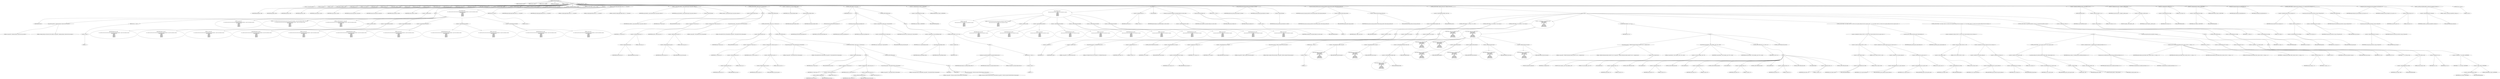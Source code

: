 digraph hostapd_notif_assoc {  
"1000118" [label = "(METHOD,hostapd_notif_assoc)" ]
"1000119" [label = "(PARAM,hostapd_data *hapd)" ]
"1000120" [label = "(PARAM,const u8 *addr)" ]
"1000121" [label = "(PARAM,const u8 *req_ies)" ]
"1000122" [label = "(PARAM,size_t req_ies_len)" ]
"1000123" [label = "(PARAM,int reassoc)" ]
"1000124" [label = "(BLOCK,,)" ]
"1000125" [label = "(LOCAL,v5: wpa_state_machine *)" ]
"1000126" [label = "(LOCAL,v6: sta_info *)" ]
"1000127" [label = "(LOCAL,v7: u32)" ]
"1000128" [label = "(LOCAL,reason: unsigned __int16)" ]
"1000129" [label = "(LOCAL,reason_2: u8 *)" ]
"1000130" [label = "(LOCAL,v11: u8 [ 1064 ])" ]
"1000131" [label = "(LOCAL,ielen: size_t)" ]
"1000132" [label = "(LOCAL,ie: const u8 *)" ]
"1000133" [label = "(LOCAL,elems: ieee802_11_elems)" ]
"1000134" [label = "(LOCAL,res: int)" ]
"1000135" [label = "(LOCAL,new_assoc: int)" ]
"1000136" [label = "(LOCAL,sta: sta_info *)" ]
"1000137" [label = "(LOCAL,reassoca: int)" ]
"1000138" [label = "(LOCAL,req_ies_lena: size_t)" ]
"1000139" [label = "(LOCAL,req_iesa: const u8 *)" ]
"1000140" [label = "(LOCAL,addra: const u8 *)" ]
"1000141" [label = "(LOCAL,hapda: hostapd_data *)" ]
"1000142" [label = "(<operator>.assignment,hapda = hapd)" ]
"1000143" [label = "(IDENTIFIER,hapda,hapda = hapd)" ]
"1000144" [label = "(IDENTIFIER,hapd,hapda = hapd)" ]
"1000145" [label = "(<operator>.assignment,addra = addr)" ]
"1000146" [label = "(IDENTIFIER,addra,addra = addr)" ]
"1000147" [label = "(IDENTIFIER,addr,addra = addr)" ]
"1000148" [label = "(<operator>.assignment,req_iesa = req_ies)" ]
"1000149" [label = "(IDENTIFIER,req_iesa,req_iesa = req_ies)" ]
"1000150" [label = "(IDENTIFIER,req_ies,req_iesa = req_ies)" ]
"1000151" [label = "(<operator>.assignment,req_ies_lena = req_ies_len)" ]
"1000152" [label = "(IDENTIFIER,req_ies_lena,req_ies_lena = req_ies_len)" ]
"1000153" [label = "(IDENTIFIER,req_ies_len,req_ies_lena = req_ies_len)" ]
"1000154" [label = "(<operator>.assignment,reassoca = reassoc)" ]
"1000155" [label = "(IDENTIFIER,reassoca,reassoca = reassoc)" ]
"1000156" [label = "(IDENTIFIER,reassoc,reassoca = reassoc)" ]
"1000157" [label = "(CONTROL_STRUCTURE,if ( !addr ),if ( !addr ))" ]
"1000158" [label = "(<operator>.logicalNot,!addr)" ]
"1000159" [label = "(IDENTIFIER,addr,!addr)" ]
"1000160" [label = "(BLOCK,,)" ]
"1000161" [label = "(wpa_printf,wpa_printf(2, \"hostapd_notif_assoc: Skip event with no address\"))" ]
"1000162" [label = "(LITERAL,2,wpa_printf(2, \"hostapd_notif_assoc: Skip event with no address\"))" ]
"1000163" [label = "(LITERAL,\"hostapd_notif_assoc: Skip event with no address\",wpa_printf(2, \"hostapd_notif_assoc: Skip event with no address\"))" ]
"1000164" [label = "(RETURN,return -1;,return -1;)" ]
"1000165" [label = "(<operator>.minus,-1)" ]
"1000166" [label = "(LITERAL,1,-1)" ]
"1000167" [label = "(BLOCK,,)" ]
"1000168" [label = "(wpa_printf,wpa_printf(\n      2,\n      \"%s: Invalid SA=%02x:%02x:%02x:%02x:%02x:%02x in received indication - ignore this indication silently\",\n      \"hostapd_notif_assoc\",\n      *addra,\n      addra[1],\n      addra[2],\n      addra[3],\n      addra[4],\n      addra[5]))" ]
"1000169" [label = "(LITERAL,2,wpa_printf(\n      2,\n      \"%s: Invalid SA=%02x:%02x:%02x:%02x:%02x:%02x in received indication - ignore this indication silently\",\n      \"hostapd_notif_assoc\",\n      *addra,\n      addra[1],\n      addra[2],\n      addra[3],\n      addra[4],\n      addra[5]))" ]
"1000170" [label = "(LITERAL,\"%s: Invalid SA=%02x:%02x:%02x:%02x:%02x:%02x in received indication - ignore this indication silently\",wpa_printf(\n      2,\n      \"%s: Invalid SA=%02x:%02x:%02x:%02x:%02x:%02x in received indication - ignore this indication silently\",\n      \"hostapd_notif_assoc\",\n      *addra,\n      addra[1],\n      addra[2],\n      addra[3],\n      addra[4],\n      addra[5]))" ]
"1000171" [label = "(LITERAL,\"hostapd_notif_assoc\",wpa_printf(\n      2,\n      \"%s: Invalid SA=%02x:%02x:%02x:%02x:%02x:%02x in received indication - ignore this indication silently\",\n      \"hostapd_notif_assoc\",\n      *addra,\n      addra[1],\n      addra[2],\n      addra[3],\n      addra[4],\n      addra[5]))" ]
"1000172" [label = "(<operator>.indirection,*addra)" ]
"1000173" [label = "(IDENTIFIER,addra,wpa_printf(\n      2,\n      \"%s: Invalid SA=%02x:%02x:%02x:%02x:%02x:%02x in received indication - ignore this indication silently\",\n      \"hostapd_notif_assoc\",\n      *addra,\n      addra[1],\n      addra[2],\n      addra[3],\n      addra[4],\n      addra[5]))" ]
"1000174" [label = "(<operator>.indirectIndexAccess,addra[1])" ]
"1000175" [label = "(IDENTIFIER,addra,wpa_printf(\n      2,\n      \"%s: Invalid SA=%02x:%02x:%02x:%02x:%02x:%02x in received indication - ignore this indication silently\",\n      \"hostapd_notif_assoc\",\n      *addra,\n      addra[1],\n      addra[2],\n      addra[3],\n      addra[4],\n      addra[5]))" ]
"1000176" [label = "(LITERAL,1,wpa_printf(\n      2,\n      \"%s: Invalid SA=%02x:%02x:%02x:%02x:%02x:%02x in received indication - ignore this indication silently\",\n      \"hostapd_notif_assoc\",\n      *addra,\n      addra[1],\n      addra[2],\n      addra[3],\n      addra[4],\n      addra[5]))" ]
"1000177" [label = "(<operator>.indirectIndexAccess,addra[2])" ]
"1000178" [label = "(IDENTIFIER,addra,wpa_printf(\n      2,\n      \"%s: Invalid SA=%02x:%02x:%02x:%02x:%02x:%02x in received indication - ignore this indication silently\",\n      \"hostapd_notif_assoc\",\n      *addra,\n      addra[1],\n      addra[2],\n      addra[3],\n      addra[4],\n      addra[5]))" ]
"1000179" [label = "(LITERAL,2,wpa_printf(\n      2,\n      \"%s: Invalid SA=%02x:%02x:%02x:%02x:%02x:%02x in received indication - ignore this indication silently\",\n      \"hostapd_notif_assoc\",\n      *addra,\n      addra[1],\n      addra[2],\n      addra[3],\n      addra[4],\n      addra[5]))" ]
"1000180" [label = "(<operator>.indirectIndexAccess,addra[3])" ]
"1000181" [label = "(IDENTIFIER,addra,wpa_printf(\n      2,\n      \"%s: Invalid SA=%02x:%02x:%02x:%02x:%02x:%02x in received indication - ignore this indication silently\",\n      \"hostapd_notif_assoc\",\n      *addra,\n      addra[1],\n      addra[2],\n      addra[3],\n      addra[4],\n      addra[5]))" ]
"1000182" [label = "(LITERAL,3,wpa_printf(\n      2,\n      \"%s: Invalid SA=%02x:%02x:%02x:%02x:%02x:%02x in received indication - ignore this indication silently\",\n      \"hostapd_notif_assoc\",\n      *addra,\n      addra[1],\n      addra[2],\n      addra[3],\n      addra[4],\n      addra[5]))" ]
"1000183" [label = "(<operator>.indirectIndexAccess,addra[4])" ]
"1000184" [label = "(IDENTIFIER,addra,wpa_printf(\n      2,\n      \"%s: Invalid SA=%02x:%02x:%02x:%02x:%02x:%02x in received indication - ignore this indication silently\",\n      \"hostapd_notif_assoc\",\n      *addra,\n      addra[1],\n      addra[2],\n      addra[3],\n      addra[4],\n      addra[5]))" ]
"1000185" [label = "(LITERAL,4,wpa_printf(\n      2,\n      \"%s: Invalid SA=%02x:%02x:%02x:%02x:%02x:%02x in received indication - ignore this indication silently\",\n      \"hostapd_notif_assoc\",\n      *addra,\n      addra[1],\n      addra[2],\n      addra[3],\n      addra[4],\n      addra[5]))" ]
"1000186" [label = "(<operator>.indirectIndexAccess,addra[5])" ]
"1000187" [label = "(IDENTIFIER,addra,wpa_printf(\n      2,\n      \"%s: Invalid SA=%02x:%02x:%02x:%02x:%02x:%02x in received indication - ignore this indication silently\",\n      \"hostapd_notif_assoc\",\n      *addra,\n      addra[1],\n      addra[2],\n      addra[3],\n      addra[4],\n      addra[5]))" ]
"1000188" [label = "(LITERAL,5,wpa_printf(\n      2,\n      \"%s: Invalid SA=%02x:%02x:%02x:%02x:%02x:%02x in received indication - ignore this indication silently\",\n      \"hostapd_notif_assoc\",\n      *addra,\n      addra[1],\n      addra[2],\n      addra[3],\n      addra[4],\n      addra[5]))" ]
"1000189" [label = "(RETURN,return 0;,return 0;)" ]
"1000190" [label = "(LITERAL,0,return 0;)" ]
"1000191" [label = "(hostapd_logger,hostapd_logger(hapda, addra, 1u, 2, \"associated\"))" ]
"1000192" [label = "(IDENTIFIER,hapda,hostapd_logger(hapda, addra, 1u, 2, \"associated\"))" ]
"1000193" [label = "(IDENTIFIER,addra,hostapd_logger(hapda, addra, 1u, 2, \"associated\"))" ]
"1000194" [label = "(LITERAL,1u,hostapd_logger(hapda, addra, 1u, 2, \"associated\"))" ]
"1000195" [label = "(LITERAL,2,hostapd_logger(hapda, addra, 1u, 2, \"associated\"))" ]
"1000196" [label = "(LITERAL,\"associated\",hostapd_logger(hapda, addra, 1u, 2, \"associated\"))" ]
"1000197" [label = "(ieee802_11_parse_elems,ieee802_11_parse_elems(req_iesa, req_ies_lena, &elems, 0))" ]
"1000198" [label = "(IDENTIFIER,req_iesa,ieee802_11_parse_elems(req_iesa, req_ies_lena, &elems, 0))" ]
"1000199" [label = "(IDENTIFIER,req_ies_lena,ieee802_11_parse_elems(req_iesa, req_ies_lena, &elems, 0))" ]
"1000200" [label = "(<operator>.addressOf,&elems)" ]
"1000201" [label = "(IDENTIFIER,elems,ieee802_11_parse_elems(req_iesa, req_ies_lena, &elems, 0))" ]
"1000202" [label = "(LITERAL,0,ieee802_11_parse_elems(req_iesa, req_ies_lena, &elems, 0))" ]
"1000203" [label = "(CONTROL_STRUCTURE,if ( elems.wps_ie ),if ( elems.wps_ie ))" ]
"1000204" [label = "(<operator>.fieldAccess,elems.wps_ie)" ]
"1000205" [label = "(IDENTIFIER,elems,if ( elems.wps_ie ))" ]
"1000206" [label = "(FIELD_IDENTIFIER,wps_ie,wps_ie)" ]
"1000207" [label = "(BLOCK,,)" ]
"1000208" [label = "(<operator>.assignment,ie = elems.wps_ie - 2)" ]
"1000209" [label = "(IDENTIFIER,ie,ie = elems.wps_ie - 2)" ]
"1000210" [label = "(<operator>.subtraction,elems.wps_ie - 2)" ]
"1000211" [label = "(<operator>.fieldAccess,elems.wps_ie)" ]
"1000212" [label = "(IDENTIFIER,elems,elems.wps_ie - 2)" ]
"1000213" [label = "(FIELD_IDENTIFIER,wps_ie,wps_ie)" ]
"1000214" [label = "(LITERAL,2,elems.wps_ie - 2)" ]
"1000215" [label = "(<operator>.assignment,ielen = elems.wps_ie_len + 2)" ]
"1000216" [label = "(IDENTIFIER,ielen,ielen = elems.wps_ie_len + 2)" ]
"1000217" [label = "(<operator>.addition,elems.wps_ie_len + 2)" ]
"1000218" [label = "(<operator>.fieldAccess,elems.wps_ie_len)" ]
"1000219" [label = "(IDENTIFIER,elems,elems.wps_ie_len + 2)" ]
"1000220" [label = "(FIELD_IDENTIFIER,wps_ie_len,wps_ie_len)" ]
"1000221" [label = "(LITERAL,2,elems.wps_ie_len + 2)" ]
"1000222" [label = "(wpa_printf,wpa_printf(2, \"STA included WPS IE in (Re)AssocReq\"))" ]
"1000223" [label = "(LITERAL,2,wpa_printf(2, \"STA included WPS IE in (Re)AssocReq\"))" ]
"1000224" [label = "(LITERAL,\"STA included WPS IE in (Re)AssocReq\",wpa_printf(2, \"STA included WPS IE in (Re)AssocReq\"))" ]
"1000225" [label = "(CONTROL_STRUCTURE,else,else)" ]
"1000226" [label = "(CONTROL_STRUCTURE,if ( elems.rsn_ie ),if ( elems.rsn_ie ))" ]
"1000227" [label = "(<operator>.fieldAccess,elems.rsn_ie)" ]
"1000228" [label = "(IDENTIFIER,elems,if ( elems.rsn_ie ))" ]
"1000229" [label = "(FIELD_IDENTIFIER,rsn_ie,rsn_ie)" ]
"1000230" [label = "(BLOCK,,)" ]
"1000231" [label = "(<operator>.assignment,ie = elems.rsn_ie - 2)" ]
"1000232" [label = "(IDENTIFIER,ie,ie = elems.rsn_ie - 2)" ]
"1000233" [label = "(<operator>.subtraction,elems.rsn_ie - 2)" ]
"1000234" [label = "(<operator>.fieldAccess,elems.rsn_ie)" ]
"1000235" [label = "(IDENTIFIER,elems,elems.rsn_ie - 2)" ]
"1000236" [label = "(FIELD_IDENTIFIER,rsn_ie,rsn_ie)" ]
"1000237" [label = "(LITERAL,2,elems.rsn_ie - 2)" ]
"1000238" [label = "(<operator>.assignment,ielen = elems.rsn_ie_len + 2)" ]
"1000239" [label = "(IDENTIFIER,ielen,ielen = elems.rsn_ie_len + 2)" ]
"1000240" [label = "(<operator>.addition,elems.rsn_ie_len + 2)" ]
"1000241" [label = "(<operator>.fieldAccess,elems.rsn_ie_len)" ]
"1000242" [label = "(IDENTIFIER,elems,elems.rsn_ie_len + 2)" ]
"1000243" [label = "(FIELD_IDENTIFIER,rsn_ie_len,rsn_ie_len)" ]
"1000244" [label = "(LITERAL,2,elems.rsn_ie_len + 2)" ]
"1000245" [label = "(wpa_printf,wpa_printf(2, \"STA included RSN IE in (Re)AssocReq\"))" ]
"1000246" [label = "(LITERAL,2,wpa_printf(2, \"STA included RSN IE in (Re)AssocReq\"))" ]
"1000247" [label = "(LITERAL,\"STA included RSN IE in (Re)AssocReq\",wpa_printf(2, \"STA included RSN IE in (Re)AssocReq\"))" ]
"1000248" [label = "(CONTROL_STRUCTURE,else,else)" ]
"1000249" [label = "(CONTROL_STRUCTURE,if ( elems.wpa_ie ),if ( elems.wpa_ie ))" ]
"1000250" [label = "(<operator>.fieldAccess,elems.wpa_ie)" ]
"1000251" [label = "(IDENTIFIER,elems,if ( elems.wpa_ie ))" ]
"1000252" [label = "(FIELD_IDENTIFIER,wpa_ie,wpa_ie)" ]
"1000253" [label = "(BLOCK,,)" ]
"1000254" [label = "(<operator>.assignment,ie = elems.wpa_ie - 2)" ]
"1000255" [label = "(IDENTIFIER,ie,ie = elems.wpa_ie - 2)" ]
"1000256" [label = "(<operator>.subtraction,elems.wpa_ie - 2)" ]
"1000257" [label = "(<operator>.fieldAccess,elems.wpa_ie)" ]
"1000258" [label = "(IDENTIFIER,elems,elems.wpa_ie - 2)" ]
"1000259" [label = "(FIELD_IDENTIFIER,wpa_ie,wpa_ie)" ]
"1000260" [label = "(LITERAL,2,elems.wpa_ie - 2)" ]
"1000261" [label = "(<operator>.assignment,ielen = elems.wpa_ie_len + 2)" ]
"1000262" [label = "(IDENTIFIER,ielen,ielen = elems.wpa_ie_len + 2)" ]
"1000263" [label = "(<operator>.addition,elems.wpa_ie_len + 2)" ]
"1000264" [label = "(<operator>.fieldAccess,elems.wpa_ie_len)" ]
"1000265" [label = "(IDENTIFIER,elems,elems.wpa_ie_len + 2)" ]
"1000266" [label = "(FIELD_IDENTIFIER,wpa_ie_len,wpa_ie_len)" ]
"1000267" [label = "(LITERAL,2,elems.wpa_ie_len + 2)" ]
"1000268" [label = "(wpa_printf,wpa_printf(2, \"STA included WPA IE in (Re)AssocReq\"))" ]
"1000269" [label = "(LITERAL,2,wpa_printf(2, \"STA included WPA IE in (Re)AssocReq\"))" ]
"1000270" [label = "(LITERAL,\"STA included WPA IE in (Re)AssocReq\",wpa_printf(2, \"STA included WPA IE in (Re)AssocReq\"))" ]
"1000271" [label = "(CONTROL_STRUCTURE,else,else)" ]
"1000272" [label = "(BLOCK,,)" ]
"1000273" [label = "(IDENTIFIER,L,)" ]
"1000274" [label = "(IDENTIFIER,L,)" ]
"1000275" [label = "(wpa_printf,wpa_printf(2, \"STA did not include WPS/RSN/WPA IE in (Re)AssocReq\"))" ]
"1000276" [label = "(LITERAL,2,wpa_printf(2, \"STA did not include WPS/RSN/WPA IE in (Re)AssocReq\"))" ]
"1000277" [label = "(LITERAL,\"STA did not include WPS/RSN/WPA IE in (Re)AssocReq\",wpa_printf(2, \"STA did not include WPS/RSN/WPA IE in (Re)AssocReq\"))" ]
"1000278" [label = "(<operator>.assignment,sta = ap_get_sta(hapda, addra))" ]
"1000279" [label = "(IDENTIFIER,sta,sta = ap_get_sta(hapda, addra))" ]
"1000280" [label = "(ap_get_sta,ap_get_sta(hapda, addra))" ]
"1000281" [label = "(IDENTIFIER,hapda,ap_get_sta(hapda, addra))" ]
"1000282" [label = "(IDENTIFIER,addra,ap_get_sta(hapda, addra))" ]
"1000283" [label = "(CONTROL_STRUCTURE,if ( sta ),if ( sta ))" ]
"1000284" [label = "(IDENTIFIER,sta,if ( sta ))" ]
"1000285" [label = "(BLOCK,,)" ]
"1000286" [label = "(CFXTristimulus2lms,CFXTristimulus2lms(hapda, sta))" ]
"1000287" [label = "(IDENTIFIER,hapda,CFXTristimulus2lms(hapda, sta))" ]
"1000288" [label = "(IDENTIFIER,sta,CFXTristimulus2lms(hapda, sta))" ]
"1000289" [label = "(accounting_sta_stop,accounting_sta_stop(hapda, sta))" ]
"1000290" [label = "(IDENTIFIER,hapda,accounting_sta_stop(hapda, sta))" ]
"1000291" [label = "(IDENTIFIER,sta,accounting_sta_stop(hapda, sta))" ]
"1000292" [label = "(<operator>.assignment,sta->timeout_next = STA_NULLFUNC)" ]
"1000293" [label = "(<operator>.indirectFieldAccess,sta->timeout_next)" ]
"1000294" [label = "(IDENTIFIER,sta,sta->timeout_next = STA_NULLFUNC)" ]
"1000295" [label = "(FIELD_IDENTIFIER,timeout_next,timeout_next)" ]
"1000296" [label = "(IDENTIFIER,STA_NULLFUNC,sta->timeout_next = STA_NULLFUNC)" ]
"1000297" [label = "(CONTROL_STRUCTURE,else,else)" ]
"1000298" [label = "(BLOCK,,)" ]
"1000299" [label = "(<operator>.assignment,sta = ap_sta_add(hapda, addra))" ]
"1000300" [label = "(IDENTIFIER,sta,sta = ap_sta_add(hapda, addra))" ]
"1000301" [label = "(ap_sta_add,ap_sta_add(hapda, addra))" ]
"1000302" [label = "(IDENTIFIER,hapda,ap_sta_add(hapda, addra))" ]
"1000303" [label = "(IDENTIFIER,addra,ap_sta_add(hapda, addra))" ]
"1000304" [label = "(CONTROL_STRUCTURE,if ( !sta ),if ( !sta ))" ]
"1000305" [label = "(<operator>.logicalNot,!sta)" ]
"1000306" [label = "(IDENTIFIER,sta,!sta)" ]
"1000307" [label = "(BLOCK,,)" ]
"1000308" [label = "(hostapd_drv_sta_disassoc,hostapd_drv_sta_disassoc(hapda, addra, 5))" ]
"1000309" [label = "(IDENTIFIER,hapda,hostapd_drv_sta_disassoc(hapda, addra, 5))" ]
"1000310" [label = "(IDENTIFIER,addra,hostapd_drv_sta_disassoc(hapda, addra, 5))" ]
"1000311" [label = "(LITERAL,5,hostapd_drv_sta_disassoc(hapda, addra, 5))" ]
"1000312" [label = "(RETURN,return -1;,return -1;)" ]
"1000313" [label = "(<operator>.minus,-1)" ]
"1000314" [label = "(LITERAL,1,-1)" ]
"1000315" [label = "(<operators>.assignmentAnd,sta->flags &= 0xFFFECFFF)" ]
"1000316" [label = "(<operator>.indirectFieldAccess,sta->flags)" ]
"1000317" [label = "(IDENTIFIER,sta,sta->flags &= 0xFFFECFFF)" ]
"1000318" [label = "(FIELD_IDENTIFIER,flags,flags)" ]
"1000319" [label = "(LITERAL,0xFFFECFFF,sta->flags &= 0xFFFECFFF)" ]
"1000320" [label = "(BLOCK,,)" ]
"1000321" [label = "(wpa_printf,wpa_printf(\n      3,\n      \"STA %02x:%02x:%02x:%02x:%02x:%02x not allowed to connect\",\n      *addra,\n      addra[1],\n      addra[2],\n      addra[3],\n      addra[4],\n      addra[5]))" ]
"1000322" [label = "(LITERAL,3,wpa_printf(\n      3,\n      \"STA %02x:%02x:%02x:%02x:%02x:%02x not allowed to connect\",\n      *addra,\n      addra[1],\n      addra[2],\n      addra[3],\n      addra[4],\n      addra[5]))" ]
"1000323" [label = "(LITERAL,\"STA %02x:%02x:%02x:%02x:%02x:%02x not allowed to connect\",wpa_printf(\n      3,\n      \"STA %02x:%02x:%02x:%02x:%02x:%02x not allowed to connect\",\n      *addra,\n      addra[1],\n      addra[2],\n      addra[3],\n      addra[4],\n      addra[5]))" ]
"1000324" [label = "(<operator>.indirection,*addra)" ]
"1000325" [label = "(IDENTIFIER,addra,wpa_printf(\n      3,\n      \"STA %02x:%02x:%02x:%02x:%02x:%02x not allowed to connect\",\n      *addra,\n      addra[1],\n      addra[2],\n      addra[3],\n      addra[4],\n      addra[5]))" ]
"1000326" [label = "(<operator>.indirectIndexAccess,addra[1])" ]
"1000327" [label = "(IDENTIFIER,addra,wpa_printf(\n      3,\n      \"STA %02x:%02x:%02x:%02x:%02x:%02x not allowed to connect\",\n      *addra,\n      addra[1],\n      addra[2],\n      addra[3],\n      addra[4],\n      addra[5]))" ]
"1000328" [label = "(LITERAL,1,wpa_printf(\n      3,\n      \"STA %02x:%02x:%02x:%02x:%02x:%02x not allowed to connect\",\n      *addra,\n      addra[1],\n      addra[2],\n      addra[3],\n      addra[4],\n      addra[5]))" ]
"1000329" [label = "(<operator>.indirectIndexAccess,addra[2])" ]
"1000330" [label = "(IDENTIFIER,addra,wpa_printf(\n      3,\n      \"STA %02x:%02x:%02x:%02x:%02x:%02x not allowed to connect\",\n      *addra,\n      addra[1],\n      addra[2],\n      addra[3],\n      addra[4],\n      addra[5]))" ]
"1000331" [label = "(LITERAL,2,wpa_printf(\n      3,\n      \"STA %02x:%02x:%02x:%02x:%02x:%02x not allowed to connect\",\n      *addra,\n      addra[1],\n      addra[2],\n      addra[3],\n      addra[4],\n      addra[5]))" ]
"1000332" [label = "(<operator>.indirectIndexAccess,addra[3])" ]
"1000333" [label = "(IDENTIFIER,addra,wpa_printf(\n      3,\n      \"STA %02x:%02x:%02x:%02x:%02x:%02x not allowed to connect\",\n      *addra,\n      addra[1],\n      addra[2],\n      addra[3],\n      addra[4],\n      addra[5]))" ]
"1000334" [label = "(LITERAL,3,wpa_printf(\n      3,\n      \"STA %02x:%02x:%02x:%02x:%02x:%02x not allowed to connect\",\n      *addra,\n      addra[1],\n      addra[2],\n      addra[3],\n      addra[4],\n      addra[5]))" ]
"1000335" [label = "(<operator>.indirectIndexAccess,addra[4])" ]
"1000336" [label = "(IDENTIFIER,addra,wpa_printf(\n      3,\n      \"STA %02x:%02x:%02x:%02x:%02x:%02x not allowed to connect\",\n      *addra,\n      addra[1],\n      addra[2],\n      addra[3],\n      addra[4],\n      addra[5]))" ]
"1000337" [label = "(LITERAL,4,wpa_printf(\n      3,\n      \"STA %02x:%02x:%02x:%02x:%02x:%02x not allowed to connect\",\n      *addra,\n      addra[1],\n      addra[2],\n      addra[3],\n      addra[4],\n      addra[5]))" ]
"1000338" [label = "(<operator>.indirectIndexAccess,addra[5])" ]
"1000339" [label = "(IDENTIFIER,addra,wpa_printf(\n      3,\n      \"STA %02x:%02x:%02x:%02x:%02x:%02x not allowed to connect\",\n      *addra,\n      addra[1],\n      addra[2],\n      addra[3],\n      addra[4],\n      addra[5]))" ]
"1000340" [label = "(LITERAL,5,wpa_printf(\n      3,\n      \"STA %02x:%02x:%02x:%02x:%02x:%02x not allowed to connect\",\n      *addra,\n      addra[1],\n      addra[2],\n      addra[3],\n      addra[4],\n      addra[5]))" ]
"1000341" [label = "(<operator>.assignment,reason = 1)" ]
"1000342" [label = "(IDENTIFIER,reason,reason = 1)" ]
"1000343" [label = "(LITERAL,1,reason = 1)" ]
"1000344" [label = "(JUMP_TARGET,fail)" ]
"1000345" [label = "(hostapd_drv_sta_disassoc,hostapd_drv_sta_disassoc(hapda, sta->addr, reason))" ]
"1000346" [label = "(IDENTIFIER,hapda,hostapd_drv_sta_disassoc(hapda, sta->addr, reason))" ]
"1000347" [label = "(<operator>.indirectFieldAccess,sta->addr)" ]
"1000348" [label = "(IDENTIFIER,sta,hostapd_drv_sta_disassoc(hapda, sta->addr, reason))" ]
"1000349" [label = "(FIELD_IDENTIFIER,addr,addr)" ]
"1000350" [label = "(IDENTIFIER,reason,hostapd_drv_sta_disassoc(hapda, sta->addr, reason))" ]
"1000351" [label = "(ap_free_sta,ap_free_sta(hapda, sta))" ]
"1000352" [label = "(IDENTIFIER,hapda,ap_free_sta(hapda, sta))" ]
"1000353" [label = "(IDENTIFIER,sta,ap_free_sta(hapda, sta))" ]
"1000354" [label = "(RETURN,return -1;,return -1;)" ]
"1000355" [label = "(<operator>.minus,-1)" ]
"1000356" [label = "(LITERAL,1,-1)" ]
"1000357" [label = "(mbo_ap_check_sta_assoc,mbo_ap_check_sta_assoc(hapda, sta, &elems))" ]
"1000358" [label = "(IDENTIFIER,hapda,mbo_ap_check_sta_assoc(hapda, sta, &elems))" ]
"1000359" [label = "(IDENTIFIER,sta,mbo_ap_check_sta_assoc(hapda, sta, &elems))" ]
"1000360" [label = "(<operator>.addressOf,&elems)" ]
"1000361" [label = "(IDENTIFIER,elems,mbo_ap_check_sta_assoc(hapda, sta, &elems))" ]
"1000362" [label = "(ap_copy_sta_supp_op_classes,ap_copy_sta_supp_op_classes(sta, elems.supp_op_classes, elems.supp_op_classes_len))" ]
"1000363" [label = "(IDENTIFIER,sta,ap_copy_sta_supp_op_classes(sta, elems.supp_op_classes, elems.supp_op_classes_len))" ]
"1000364" [label = "(<operator>.fieldAccess,elems.supp_op_classes)" ]
"1000365" [label = "(IDENTIFIER,elems,ap_copy_sta_supp_op_classes(sta, elems.supp_op_classes, elems.supp_op_classes_len))" ]
"1000366" [label = "(FIELD_IDENTIFIER,supp_op_classes,supp_op_classes)" ]
"1000367" [label = "(<operator>.fieldAccess,elems.supp_op_classes_len)" ]
"1000368" [label = "(IDENTIFIER,elems,ap_copy_sta_supp_op_classes(sta, elems.supp_op_classes, elems.supp_op_classes_len))" ]
"1000369" [label = "(FIELD_IDENTIFIER,supp_op_classes_len,supp_op_classes_len)" ]
"1000370" [label = "(CONTROL_STRUCTURE,if ( hapda->conf->wpa ),if ( hapda->conf->wpa ))" ]
"1000371" [label = "(<operator>.indirectFieldAccess,hapda->conf->wpa)" ]
"1000372" [label = "(<operator>.indirectFieldAccess,hapda->conf)" ]
"1000373" [label = "(IDENTIFIER,hapda,if ( hapda->conf->wpa ))" ]
"1000374" [label = "(FIELD_IDENTIFIER,conf,conf)" ]
"1000375" [label = "(FIELD_IDENTIFIER,wpa,wpa)" ]
"1000376" [label = "(BLOCK,,)" ]
"1000377" [label = "(CONTROL_STRUCTURE,if ( !ie || !ielen ),if ( !ie || !ielen ))" ]
"1000378" [label = "(<operator>.logicalOr,!ie || !ielen)" ]
"1000379" [label = "(<operator>.logicalNot,!ie)" ]
"1000380" [label = "(IDENTIFIER,ie,!ie)" ]
"1000381" [label = "(<operator>.logicalNot,!ielen)" ]
"1000382" [label = "(IDENTIFIER,ielen,!ielen)" ]
"1000383" [label = "(BLOCK,,)" ]
"1000384" [label = "(wpa_printf,wpa_printf(2, \"No WPA/RSN IE from STA\"))" ]
"1000385" [label = "(LITERAL,2,wpa_printf(2, \"No WPA/RSN IE from STA\"))" ]
"1000386" [label = "(LITERAL,\"No WPA/RSN IE from STA\",wpa_printf(2, \"No WPA/RSN IE from STA\"))" ]
"1000387" [label = "(<operator>.assignment,reason = 13)" ]
"1000388" [label = "(IDENTIFIER,reason,reason = 13)" ]
"1000389" [label = "(LITERAL,13,reason = 13)" ]
"1000390" [label = "(CONTROL_STRUCTURE,goto fail;,goto fail;)" ]
"1000391" [label = "(CONTROL_STRUCTURE,if ( !sta->wpa_sm ),if ( !sta->wpa_sm ))" ]
"1000392" [label = "(<operator>.logicalNot,!sta->wpa_sm)" ]
"1000393" [label = "(<operator>.indirectFieldAccess,sta->wpa_sm)" ]
"1000394" [label = "(IDENTIFIER,sta,!sta->wpa_sm)" ]
"1000395" [label = "(FIELD_IDENTIFIER,wpa_sm,wpa_sm)" ]
"1000396" [label = "(BLOCK,,)" ]
"1000397" [label = "(<operator>.assignment,sta->wpa_sm = v5)" ]
"1000398" [label = "(<operator>.indirectFieldAccess,sta->wpa_sm)" ]
"1000399" [label = "(IDENTIFIER,sta,sta->wpa_sm = v5)" ]
"1000400" [label = "(FIELD_IDENTIFIER,wpa_sm,wpa_sm)" ]
"1000401" [label = "(IDENTIFIER,v5,sta->wpa_sm = v5)" ]
"1000402" [label = "(CONTROL_STRUCTURE,if ( !sta->wpa_sm ),if ( !sta->wpa_sm ))" ]
"1000403" [label = "(<operator>.logicalNot,!sta->wpa_sm)" ]
"1000404" [label = "(<operator>.indirectFieldAccess,sta->wpa_sm)" ]
"1000405" [label = "(IDENTIFIER,sta,!sta->wpa_sm)" ]
"1000406" [label = "(FIELD_IDENTIFIER,wpa_sm,wpa_sm)" ]
"1000407" [label = "(BLOCK,,)" ]
"1000408" [label = "(wpa_printf,wpa_printf(5, \"Failed to initialize WPA state machine\"))" ]
"1000409" [label = "(LITERAL,5,wpa_printf(5, \"Failed to initialize WPA state machine\"))" ]
"1000410" [label = "(LITERAL,\"Failed to initialize WPA state machine\",wpa_printf(5, \"Failed to initialize WPA state machine\"))" ]
"1000411" [label = "(RETURN,return -1;,return -1;)" ]
"1000412" [label = "(<operator>.minus,-1)" ]
"1000413" [label = "(LITERAL,1,-1)" ]
"1000414" [label = "(<operator>.assignment,res = wpa_validate_wpa_ie(\n            hapda->wpa_auth,\n            sta->wpa_sm,\n            hapda->iface->freq,\n            ie,\n            ielen,\n            elems.mdie,\n            elems.mdie_len,\n            elems.owe_dh,\n            elems.owe_dh_len))" ]
"1000415" [label = "(IDENTIFIER,res,res = wpa_validate_wpa_ie(\n            hapda->wpa_auth,\n            sta->wpa_sm,\n            hapda->iface->freq,\n            ie,\n            ielen,\n            elems.mdie,\n            elems.mdie_len,\n            elems.owe_dh,\n            elems.owe_dh_len))" ]
"1000416" [label = "(wpa_validate_wpa_ie,wpa_validate_wpa_ie(\n            hapda->wpa_auth,\n            sta->wpa_sm,\n            hapda->iface->freq,\n            ie,\n            ielen,\n            elems.mdie,\n            elems.mdie_len,\n            elems.owe_dh,\n            elems.owe_dh_len))" ]
"1000417" [label = "(<operator>.indirectFieldAccess,hapda->wpa_auth)" ]
"1000418" [label = "(IDENTIFIER,hapda,wpa_validate_wpa_ie(\n            hapda->wpa_auth,\n            sta->wpa_sm,\n            hapda->iface->freq,\n            ie,\n            ielen,\n            elems.mdie,\n            elems.mdie_len,\n            elems.owe_dh,\n            elems.owe_dh_len))" ]
"1000419" [label = "(FIELD_IDENTIFIER,wpa_auth,wpa_auth)" ]
"1000420" [label = "(<operator>.indirectFieldAccess,sta->wpa_sm)" ]
"1000421" [label = "(IDENTIFIER,sta,wpa_validate_wpa_ie(\n            hapda->wpa_auth,\n            sta->wpa_sm,\n            hapda->iface->freq,\n            ie,\n            ielen,\n            elems.mdie,\n            elems.mdie_len,\n            elems.owe_dh,\n            elems.owe_dh_len))" ]
"1000422" [label = "(FIELD_IDENTIFIER,wpa_sm,wpa_sm)" ]
"1000423" [label = "(<operator>.indirectFieldAccess,hapda->iface->freq)" ]
"1000424" [label = "(<operator>.indirectFieldAccess,hapda->iface)" ]
"1000425" [label = "(IDENTIFIER,hapda,wpa_validate_wpa_ie(\n            hapda->wpa_auth,\n            sta->wpa_sm,\n            hapda->iface->freq,\n            ie,\n            ielen,\n            elems.mdie,\n            elems.mdie_len,\n            elems.owe_dh,\n            elems.owe_dh_len))" ]
"1000426" [label = "(FIELD_IDENTIFIER,iface,iface)" ]
"1000427" [label = "(FIELD_IDENTIFIER,freq,freq)" ]
"1000428" [label = "(IDENTIFIER,ie,wpa_validate_wpa_ie(\n            hapda->wpa_auth,\n            sta->wpa_sm,\n            hapda->iface->freq,\n            ie,\n            ielen,\n            elems.mdie,\n            elems.mdie_len,\n            elems.owe_dh,\n            elems.owe_dh_len))" ]
"1000429" [label = "(IDENTIFIER,ielen,wpa_validate_wpa_ie(\n            hapda->wpa_auth,\n            sta->wpa_sm,\n            hapda->iface->freq,\n            ie,\n            ielen,\n            elems.mdie,\n            elems.mdie_len,\n            elems.owe_dh,\n            elems.owe_dh_len))" ]
"1000430" [label = "(<operator>.fieldAccess,elems.mdie)" ]
"1000431" [label = "(IDENTIFIER,elems,wpa_validate_wpa_ie(\n            hapda->wpa_auth,\n            sta->wpa_sm,\n            hapda->iface->freq,\n            ie,\n            ielen,\n            elems.mdie,\n            elems.mdie_len,\n            elems.owe_dh,\n            elems.owe_dh_len))" ]
"1000432" [label = "(FIELD_IDENTIFIER,mdie,mdie)" ]
"1000433" [label = "(<operator>.fieldAccess,elems.mdie_len)" ]
"1000434" [label = "(IDENTIFIER,elems,wpa_validate_wpa_ie(\n            hapda->wpa_auth,\n            sta->wpa_sm,\n            hapda->iface->freq,\n            ie,\n            ielen,\n            elems.mdie,\n            elems.mdie_len,\n            elems.owe_dh,\n            elems.owe_dh_len))" ]
"1000435" [label = "(FIELD_IDENTIFIER,mdie_len,mdie_len)" ]
"1000436" [label = "(<operator>.fieldAccess,elems.owe_dh)" ]
"1000437" [label = "(IDENTIFIER,elems,wpa_validate_wpa_ie(\n            hapda->wpa_auth,\n            sta->wpa_sm,\n            hapda->iface->freq,\n            ie,\n            ielen,\n            elems.mdie,\n            elems.mdie_len,\n            elems.owe_dh,\n            elems.owe_dh_len))" ]
"1000438" [label = "(FIELD_IDENTIFIER,owe_dh,owe_dh)" ]
"1000439" [label = "(<operator>.fieldAccess,elems.owe_dh_len)" ]
"1000440" [label = "(IDENTIFIER,elems,wpa_validate_wpa_ie(\n            hapda->wpa_auth,\n            sta->wpa_sm,\n            hapda->iface->freq,\n            ie,\n            ielen,\n            elems.mdie,\n            elems.mdie_len,\n            elems.owe_dh,\n            elems.owe_dh_len))" ]
"1000441" [label = "(FIELD_IDENTIFIER,owe_dh_len,owe_dh_len)" ]
"1000442" [label = "(CONTROL_STRUCTURE,if ( res ),if ( res ))" ]
"1000443" [label = "(IDENTIFIER,res,if ( res ))" ]
"1000444" [label = "(BLOCK,,)" ]
"1000445" [label = "(wpa_printf,wpa_printf(2, \"WPA/RSN information element rejected? (res %u)\", (unsigned int)res))" ]
"1000446" [label = "(LITERAL,2,wpa_printf(2, \"WPA/RSN information element rejected? (res %u)\", (unsigned int)res))" ]
"1000447" [label = "(LITERAL,\"WPA/RSN information element rejected? (res %u)\",wpa_printf(2, \"WPA/RSN information element rejected? (res %u)\", (unsigned int)res))" ]
"1000448" [label = "(<operator>.cast,(unsigned int)res)" ]
"1000449" [label = "(UNKNOWN,unsigned int,unsigned int)" ]
"1000450" [label = "(IDENTIFIER,res,(unsigned int)res)" ]
"1000451" [label = "(wpa_hexdump,wpa_hexdump(2, (const unsigned __int8 *)\"IE\", ie, ielen))" ]
"1000452" [label = "(LITERAL,2,wpa_hexdump(2, (const unsigned __int8 *)\"IE\", ie, ielen))" ]
"1000453" [label = "(<operator>.cast,(const unsigned __int8 *)\"IE\")" ]
"1000454" [label = "(UNKNOWN,const unsigned __int8 *,const unsigned __int8 *)" ]
"1000455" [label = "(LITERAL,\"IE\",(const unsigned __int8 *)\"IE\")" ]
"1000456" [label = "(IDENTIFIER,ie,wpa_hexdump(2, (const unsigned __int8 *)\"IE\", ie, ielen))" ]
"1000457" [label = "(IDENTIFIER,ielen,wpa_hexdump(2, (const unsigned __int8 *)\"IE\", ie, ielen))" ]
"1000458" [label = "(CONTROL_STRUCTURE,switch ( res ),switch ( res ))" ]
"1000459" [label = "(IDENTIFIER,res,switch ( res ))" ]
"1000460" [label = "(BLOCK,,)" ]
"1000461" [label = "(JUMP_TARGET,case 2)" ]
"1000462" [label = "(<operator>.assignment,reason = 18)" ]
"1000463" [label = "(IDENTIFIER,reason,reason = 18)" ]
"1000464" [label = "(LITERAL,18,reason = 18)" ]
"1000465" [label = "(CONTROL_STRUCTURE,break;,break;)" ]
"1000466" [label = "(JUMP_TARGET,case 3)" ]
"1000467" [label = "(<operator>.assignment,reason = 19)" ]
"1000468" [label = "(IDENTIFIER,reason,reason = 19)" ]
"1000469" [label = "(LITERAL,19,reason = 19)" ]
"1000470" [label = "(CONTROL_STRUCTURE,break;,break;)" ]
"1000471" [label = "(JUMP_TARGET,case 4)" ]
"1000472" [label = "(<operator>.assignment,reason = 20)" ]
"1000473" [label = "(IDENTIFIER,reason,reason = 20)" ]
"1000474" [label = "(LITERAL,20,reason = 20)" ]
"1000475" [label = "(CONTROL_STRUCTURE,break;,break;)" ]
"1000476" [label = "(JUMP_TARGET,case 7)" ]
"1000477" [label = "(<operator>.assignment,reason = 13)" ]
"1000478" [label = "(IDENTIFIER,reason,reason = 13)" ]
"1000479" [label = "(LITERAL,13,reason = 13)" ]
"1000480" [label = "(CONTROL_STRUCTURE,break;,break;)" ]
"1000481" [label = "(JUMP_TARGET,case 8)" ]
"1000482" [label = "(<operator>.assignment,reason = 24)" ]
"1000483" [label = "(IDENTIFIER,reason,reason = 24)" ]
"1000484" [label = "(LITERAL,24,reason = 24)" ]
"1000485" [label = "(CONTROL_STRUCTURE,break;,break;)" ]
"1000486" [label = "(JUMP_TARGET,default)" ]
"1000487" [label = "(<operator>.assignment,reason = 13)" ]
"1000488" [label = "(IDENTIFIER,reason,reason = 13)" ]
"1000489" [label = "(LITERAL,13,reason = 13)" ]
"1000490" [label = "(CONTROL_STRUCTURE,break;,break;)" ]
"1000491" [label = "(CONTROL_STRUCTURE,goto fail;,goto fail;)" ]
"1000492" [label = "(CONTROL_STRUCTURE,if ( (sta->flags & 0x402) == 1026 && !sta->sa_query_timed_out && sta->sa_query_count > 0 ),if ( (sta->flags & 0x402) == 1026 && !sta->sa_query_timed_out && sta->sa_query_count > 0 ))" ]
"1000493" [label = "(<operator>.logicalAnd,(sta->flags & 0x402) == 1026 && !sta->sa_query_timed_out && sta->sa_query_count > 0)" ]
"1000494" [label = "(<operator>.equals,(sta->flags & 0x402) == 1026)" ]
"1000495" [label = "(<operator>.and,sta->flags & 0x402)" ]
"1000496" [label = "(<operator>.indirectFieldAccess,sta->flags)" ]
"1000497" [label = "(IDENTIFIER,sta,sta->flags & 0x402)" ]
"1000498" [label = "(FIELD_IDENTIFIER,flags,flags)" ]
"1000499" [label = "(LITERAL,0x402,sta->flags & 0x402)" ]
"1000500" [label = "(LITERAL,1026,(sta->flags & 0x402) == 1026)" ]
"1000501" [label = "(<operator>.logicalAnd,!sta->sa_query_timed_out && sta->sa_query_count > 0)" ]
"1000502" [label = "(<operator>.logicalNot,!sta->sa_query_timed_out)" ]
"1000503" [label = "(<operator>.indirectFieldAccess,sta->sa_query_timed_out)" ]
"1000504" [label = "(IDENTIFIER,sta,!sta->sa_query_timed_out)" ]
"1000505" [label = "(FIELD_IDENTIFIER,sa_query_timed_out,sa_query_timed_out)" ]
"1000506" [label = "(<operator>.greaterThan,sta->sa_query_count > 0)" ]
"1000507" [label = "(<operator>.indirectFieldAccess,sta->sa_query_count)" ]
"1000508" [label = "(IDENTIFIER,sta,sta->sa_query_count > 0)" ]
"1000509" [label = "(FIELD_IDENTIFIER,sa_query_count,sa_query_count)" ]
"1000510" [label = "(LITERAL,0,sta->sa_query_count > 0)" ]
"1000511" [label = "(ap_check_sa_query_timeout,ap_check_sa_query_timeout(hapda, sta))" ]
"1000512" [label = "(IDENTIFIER,hapda,ap_check_sa_query_timeout(hapda, sta))" ]
"1000513" [label = "(IDENTIFIER,sta,ap_check_sa_query_timeout(hapda, sta))" ]
"1000514" [label = "(CONTROL_STRUCTURE,if ( (sta->flags & 0x402) == 1026 && !sta->sa_query_timed_out && sta->auth_alg != 2 ),if ( (sta->flags & 0x402) == 1026 && !sta->sa_query_timed_out && sta->auth_alg != 2 ))" ]
"1000515" [label = "(<operator>.logicalAnd,(sta->flags & 0x402) == 1026 && !sta->sa_query_timed_out && sta->auth_alg != 2)" ]
"1000516" [label = "(<operator>.equals,(sta->flags & 0x402) == 1026)" ]
"1000517" [label = "(<operator>.and,sta->flags & 0x402)" ]
"1000518" [label = "(<operator>.indirectFieldAccess,sta->flags)" ]
"1000519" [label = "(IDENTIFIER,sta,sta->flags & 0x402)" ]
"1000520" [label = "(FIELD_IDENTIFIER,flags,flags)" ]
"1000521" [label = "(LITERAL,0x402,sta->flags & 0x402)" ]
"1000522" [label = "(LITERAL,1026,(sta->flags & 0x402) == 1026)" ]
"1000523" [label = "(<operator>.logicalAnd,!sta->sa_query_timed_out && sta->auth_alg != 2)" ]
"1000524" [label = "(<operator>.logicalNot,!sta->sa_query_timed_out)" ]
"1000525" [label = "(<operator>.indirectFieldAccess,sta->sa_query_timed_out)" ]
"1000526" [label = "(IDENTIFIER,sta,!sta->sa_query_timed_out)" ]
"1000527" [label = "(FIELD_IDENTIFIER,sa_query_timed_out,sa_query_timed_out)" ]
"1000528" [label = "(<operator>.notEquals,sta->auth_alg != 2)" ]
"1000529" [label = "(<operator>.indirectFieldAccess,sta->auth_alg)" ]
"1000530" [label = "(IDENTIFIER,sta,sta->auth_alg != 2)" ]
"1000531" [label = "(FIELD_IDENTIFIER,auth_alg,auth_alg)" ]
"1000532" [label = "(LITERAL,2,sta->auth_alg != 2)" ]
"1000533" [label = "(BLOCK,,)" ]
"1000534" [label = "(CONTROL_STRUCTURE,if ( !sta->sa_query_count ),if ( !sta->sa_query_count ))" ]
"1000535" [label = "(<operator>.logicalNot,!sta->sa_query_count)" ]
"1000536" [label = "(<operator>.indirectFieldAccess,sta->sa_query_count)" ]
"1000537" [label = "(IDENTIFIER,sta,!sta->sa_query_count)" ]
"1000538" [label = "(FIELD_IDENTIFIER,sa_query_count,sa_query_count)" ]
"1000539" [label = "(xdr_ypbind_resptype_0,xdr_ypbind_resptype_0((XDR *)hapda, (ypbind_resptype *)sta))" ]
"1000540" [label = "(<operator>.cast,(XDR *)hapda)" ]
"1000541" [label = "(UNKNOWN,XDR *,XDR *)" ]
"1000542" [label = "(IDENTIFIER,hapda,(XDR *)hapda)" ]
"1000543" [label = "(<operator>.cast,(ypbind_resptype *)sta)" ]
"1000544" [label = "(UNKNOWN,ypbind_resptype *,ypbind_resptype *)" ]
"1000545" [label = "(IDENTIFIER,sta,(ypbind_resptype *)sta)" ]
"1000546" [label = "(<operator>.assignment,reason_2 = hostapd_eid_assoc_comeback_time(hapda, sta, v11))" ]
"1000547" [label = "(IDENTIFIER,reason_2,reason_2 = hostapd_eid_assoc_comeback_time(hapda, sta, v11))" ]
"1000548" [label = "(hostapd_eid_assoc_comeback_time,hostapd_eid_assoc_comeback_time(hapda, sta, v11))" ]
"1000549" [label = "(IDENTIFIER,hapda,hostapd_eid_assoc_comeback_time(hapda, sta, v11))" ]
"1000550" [label = "(IDENTIFIER,sta,hostapd_eid_assoc_comeback_time(hapda, sta, v11))" ]
"1000551" [label = "(IDENTIFIER,v11,hostapd_eid_assoc_comeback_time(hapda, sta, v11))" ]
"1000552" [label = "(hostapd_sta_assoc,hostapd_sta_assoc(hapda, addra, reassoca, 0x1Eu, v11, reason_2 - v11))" ]
"1000553" [label = "(IDENTIFIER,hapda,hostapd_sta_assoc(hapda, addra, reassoca, 0x1Eu, v11, reason_2 - v11))" ]
"1000554" [label = "(IDENTIFIER,addra,hostapd_sta_assoc(hapda, addra, reassoca, 0x1Eu, v11, reason_2 - v11))" ]
"1000555" [label = "(IDENTIFIER,reassoca,hostapd_sta_assoc(hapda, addra, reassoca, 0x1Eu, v11, reason_2 - v11))" ]
"1000556" [label = "(LITERAL,0x1Eu,hostapd_sta_assoc(hapda, addra, reassoca, 0x1Eu, v11, reason_2 - v11))" ]
"1000557" [label = "(IDENTIFIER,v11,hostapd_sta_assoc(hapda, addra, reassoca, 0x1Eu, v11, reason_2 - v11))" ]
"1000558" [label = "(<operator>.subtraction,reason_2 - v11)" ]
"1000559" [label = "(IDENTIFIER,reason_2,reason_2 - v11)" ]
"1000560" [label = "(IDENTIFIER,v11,reason_2 - v11)" ]
"1000561" [label = "(RETURN,return 0;,return 0;)" ]
"1000562" [label = "(LITERAL,0,return 0;)" ]
"1000563" [label = "(CONTROL_STRUCTURE,if ( wpa_auth_uses_mfp(sta->wpa_sm) ),if ( wpa_auth_uses_mfp(sta->wpa_sm) ))" ]
"1000564" [label = "(wpa_auth_uses_mfp,wpa_auth_uses_mfp(sta->wpa_sm))" ]
"1000565" [label = "(<operator>.indirectFieldAccess,sta->wpa_sm)" ]
"1000566" [label = "(IDENTIFIER,sta,wpa_auth_uses_mfp(sta->wpa_sm))" ]
"1000567" [label = "(FIELD_IDENTIFIER,wpa_sm,wpa_sm)" ]
"1000568" [label = "(BLOCK,,)" ]
"1000569" [label = "(<operator>.assignment,v6 = sta)" ]
"1000570" [label = "(IDENTIFIER,v6,v6 = sta)" ]
"1000571" [label = "(IDENTIFIER,sta,v6 = sta)" ]
"1000572" [label = "(<operator>.assignment,v7 = sta->flags | 0x400)" ]
"1000573" [label = "(IDENTIFIER,v7,v7 = sta->flags | 0x400)" ]
"1000574" [label = "(<operator>.or,sta->flags | 0x400)" ]
"1000575" [label = "(<operator>.indirectFieldAccess,sta->flags)" ]
"1000576" [label = "(IDENTIFIER,sta,sta->flags | 0x400)" ]
"1000577" [label = "(FIELD_IDENTIFIER,flags,flags)" ]
"1000578" [label = "(LITERAL,0x400,sta->flags | 0x400)" ]
"1000579" [label = "(CONTROL_STRUCTURE,else,else)" ]
"1000580" [label = "(BLOCK,,)" ]
"1000581" [label = "(<operator>.assignment,v6 = sta)" ]
"1000582" [label = "(IDENTIFIER,v6,v6 = sta)" ]
"1000583" [label = "(IDENTIFIER,sta,v6 = sta)" ]
"1000584" [label = "(<operator>.assignment,v7 = sta->flags & 0xFFFFFBFF)" ]
"1000585" [label = "(IDENTIFIER,v7,v7 = sta->flags & 0xFFFFFBFF)" ]
"1000586" [label = "(<operator>.and,sta->flags & 0xFFFFFBFF)" ]
"1000587" [label = "(<operator>.indirectFieldAccess,sta->flags)" ]
"1000588" [label = "(IDENTIFIER,sta,sta->flags & 0xFFFFFBFF)" ]
"1000589" [label = "(FIELD_IDENTIFIER,flags,flags)" ]
"1000590" [label = "(LITERAL,0xFFFFFBFF,sta->flags & 0xFFFFFBFF)" ]
"1000591" [label = "(<operator>.assignment,v6->flags = v7)" ]
"1000592" [label = "(<operator>.indirectFieldAccess,v6->flags)" ]
"1000593" [label = "(IDENTIFIER,v6,v6->flags = v7)" ]
"1000594" [label = "(FIELD_IDENTIFIER,flags,flags)" ]
"1000595" [label = "(IDENTIFIER,v7,v6->flags = v7)" ]
"1000596" [label = "(<operator>.assignment,LOBYTE(new_assoc) = (sta->flags & 2) == 0)" ]
"1000597" [label = "(LOBYTE,LOBYTE(new_assoc))" ]
"1000598" [label = "(IDENTIFIER,new_assoc,LOBYTE(new_assoc))" ]
"1000599" [label = "(<operator>.equals,(sta->flags & 2) == 0)" ]
"1000600" [label = "(<operator>.and,sta->flags & 2)" ]
"1000601" [label = "(<operator>.indirectFieldAccess,sta->flags)" ]
"1000602" [label = "(IDENTIFIER,sta,sta->flags & 2)" ]
"1000603" [label = "(FIELD_IDENTIFIER,flags,flags)" ]
"1000604" [label = "(LITERAL,2,sta->flags & 2)" ]
"1000605" [label = "(LITERAL,0,(sta->flags & 2) == 0)" ]
"1000606" [label = "(<operator>.assignment,new_assoc = (unsigned __int8)new_assoc)" ]
"1000607" [label = "(IDENTIFIER,new_assoc,new_assoc = (unsigned __int8)new_assoc)" ]
"1000608" [label = "(<operator>.cast,(unsigned __int8)new_assoc)" ]
"1000609" [label = "(UNKNOWN,unsigned __int8,unsigned __int8)" ]
"1000610" [label = "(IDENTIFIER,new_assoc,(unsigned __int8)new_assoc)" ]
"1000611" [label = "(<operators>.assignmentOr,sta->flags |= 3u)" ]
"1000612" [label = "(<operator>.indirectFieldAccess,sta->flags)" ]
"1000613" [label = "(IDENTIFIER,sta,sta->flags |= 3u)" ]
"1000614" [label = "(FIELD_IDENTIFIER,flags,flags)" ]
"1000615" [label = "(LITERAL,3u,sta->flags |= 3u)" ]
"1000616" [label = "(<operators>.assignmentAnd,sta->flags &= 0xFFF7FFFF)" ]
"1000617" [label = "(<operator>.indirectFieldAccess,sta->flags)" ]
"1000618" [label = "(IDENTIFIER,sta,sta->flags &= 0xFFF7FFFF)" ]
"1000619" [label = "(FIELD_IDENTIFIER,flags,flags)" ]
"1000620" [label = "(LITERAL,0xFFF7FFFF,sta->flags &= 0xFFF7FFFF)" ]
"1000621" [label = "(hostapd_set_sta_flags,hostapd_set_sta_flags(hapda, sta))" ]
"1000622" [label = "(IDENTIFIER,hapda,hostapd_set_sta_flags(hapda, sta))" ]
"1000623" [label = "(IDENTIFIER,sta,hostapd_set_sta_flags(hapda, sta))" ]
"1000624" [label = "(CONTROL_STRUCTURE,if ( reassoca && sta->auth_alg == 2 ),if ( reassoca && sta->auth_alg == 2 ))" ]
"1000625" [label = "(<operator>.logicalAnd,reassoca && sta->auth_alg == 2)" ]
"1000626" [label = "(IDENTIFIER,reassoca,reassoca && sta->auth_alg == 2)" ]
"1000627" [label = "(<operator>.equals,sta->auth_alg == 2)" ]
"1000628" [label = "(<operator>.indirectFieldAccess,sta->auth_alg)" ]
"1000629" [label = "(IDENTIFIER,sta,sta->auth_alg == 2)" ]
"1000630" [label = "(FIELD_IDENTIFIER,auth_alg,auth_alg)" ]
"1000631" [label = "(LITERAL,2,sta->auth_alg == 2)" ]
"1000632" [label = "(wpa_auth_sm_event,wpa_auth_sm_event(sta->wpa_sm, WPA_ASSOC_FT))" ]
"1000633" [label = "(<operator>.indirectFieldAccess,sta->wpa_sm)" ]
"1000634" [label = "(IDENTIFIER,sta,wpa_auth_sm_event(sta->wpa_sm, WPA_ASSOC_FT))" ]
"1000635" [label = "(FIELD_IDENTIFIER,wpa_sm,wpa_sm)" ]
"1000636" [label = "(IDENTIFIER,WPA_ASSOC_FT,wpa_auth_sm_event(sta->wpa_sm, WPA_ASSOC_FT))" ]
"1000637" [label = "(CONTROL_STRUCTURE,else,else)" ]
"1000638" [label = "(wpa_auth_sm_event,wpa_auth_sm_event(sta->wpa_sm, WPA_ASSOC))" ]
"1000639" [label = "(<operator>.indirectFieldAccess,sta->wpa_sm)" ]
"1000640" [label = "(IDENTIFIER,sta,wpa_auth_sm_event(sta->wpa_sm, WPA_ASSOC))" ]
"1000641" [label = "(FIELD_IDENTIFIER,wpa_sm,wpa_sm)" ]
"1000642" [label = "(IDENTIFIER,WPA_ASSOC,wpa_auth_sm_event(sta->wpa_sm, WPA_ASSOC))" ]
"1000643" [label = "(hostapd_new_assoc_sta,hostapd_new_assoc_sta(hapda, sta, new_assoc == 0))" ]
"1000644" [label = "(IDENTIFIER,hapda,hostapd_new_assoc_sta(hapda, sta, new_assoc == 0))" ]
"1000645" [label = "(IDENTIFIER,sta,hostapd_new_assoc_sta(hapda, sta, new_assoc == 0))" ]
"1000646" [label = "(<operator>.equals,new_assoc == 0)" ]
"1000647" [label = "(IDENTIFIER,new_assoc,new_assoc == 0)" ]
"1000648" [label = "(LITERAL,0,new_assoc == 0)" ]
"1000649" [label = "(ieee802_1x_notify_port_enabled,ieee802_1x_notify_port_enabled(sta->eapol_sm, 1))" ]
"1000650" [label = "(<operator>.indirectFieldAccess,sta->eapol_sm)" ]
"1000651" [label = "(IDENTIFIER,sta,ieee802_1x_notify_port_enabled(sta->eapol_sm, 1))" ]
"1000652" [label = "(FIELD_IDENTIFIER,eapol_sm,eapol_sm)" ]
"1000653" [label = "(LITERAL,1,ieee802_1x_notify_port_enabled(sta->eapol_sm, 1))" ]
"1000654" [label = "(RETURN,return 0;,return 0;)" ]
"1000655" [label = "(LITERAL,0,return 0;)" ]
"1000656" [label = "(METHOD_RETURN,int __cdecl)" ]
  "1000118" -> "1000119" 
  "1000118" -> "1000120" 
  "1000118" -> "1000121" 
  "1000118" -> "1000122" 
  "1000118" -> "1000123" 
  "1000118" -> "1000124" 
  "1000118" -> "1000656" 
  "1000124" -> "1000125" 
  "1000124" -> "1000126" 
  "1000124" -> "1000127" 
  "1000124" -> "1000128" 
  "1000124" -> "1000129" 
  "1000124" -> "1000130" 
  "1000124" -> "1000131" 
  "1000124" -> "1000132" 
  "1000124" -> "1000133" 
  "1000124" -> "1000134" 
  "1000124" -> "1000135" 
  "1000124" -> "1000136" 
  "1000124" -> "1000137" 
  "1000124" -> "1000138" 
  "1000124" -> "1000139" 
  "1000124" -> "1000140" 
  "1000124" -> "1000141" 
  "1000124" -> "1000142" 
  "1000124" -> "1000145" 
  "1000124" -> "1000148" 
  "1000124" -> "1000151" 
  "1000124" -> "1000154" 
  "1000124" -> "1000157" 
  "1000124" -> "1000167" 
  "1000124" -> "1000191" 
  "1000124" -> "1000197" 
  "1000124" -> "1000203" 
  "1000124" -> "1000278" 
  "1000124" -> "1000283" 
  "1000124" -> "1000315" 
  "1000124" -> "1000320" 
  "1000124" -> "1000357" 
  "1000124" -> "1000362" 
  "1000124" -> "1000370" 
  "1000124" -> "1000596" 
  "1000124" -> "1000606" 
  "1000124" -> "1000611" 
  "1000124" -> "1000616" 
  "1000124" -> "1000621" 
  "1000124" -> "1000624" 
  "1000124" -> "1000643" 
  "1000124" -> "1000649" 
  "1000124" -> "1000654" 
  "1000142" -> "1000143" 
  "1000142" -> "1000144" 
  "1000145" -> "1000146" 
  "1000145" -> "1000147" 
  "1000148" -> "1000149" 
  "1000148" -> "1000150" 
  "1000151" -> "1000152" 
  "1000151" -> "1000153" 
  "1000154" -> "1000155" 
  "1000154" -> "1000156" 
  "1000157" -> "1000158" 
  "1000157" -> "1000160" 
  "1000158" -> "1000159" 
  "1000160" -> "1000161" 
  "1000160" -> "1000164" 
  "1000161" -> "1000162" 
  "1000161" -> "1000163" 
  "1000164" -> "1000165" 
  "1000165" -> "1000166" 
  "1000167" -> "1000168" 
  "1000167" -> "1000189" 
  "1000168" -> "1000169" 
  "1000168" -> "1000170" 
  "1000168" -> "1000171" 
  "1000168" -> "1000172" 
  "1000168" -> "1000174" 
  "1000168" -> "1000177" 
  "1000168" -> "1000180" 
  "1000168" -> "1000183" 
  "1000168" -> "1000186" 
  "1000172" -> "1000173" 
  "1000174" -> "1000175" 
  "1000174" -> "1000176" 
  "1000177" -> "1000178" 
  "1000177" -> "1000179" 
  "1000180" -> "1000181" 
  "1000180" -> "1000182" 
  "1000183" -> "1000184" 
  "1000183" -> "1000185" 
  "1000186" -> "1000187" 
  "1000186" -> "1000188" 
  "1000189" -> "1000190" 
  "1000191" -> "1000192" 
  "1000191" -> "1000193" 
  "1000191" -> "1000194" 
  "1000191" -> "1000195" 
  "1000191" -> "1000196" 
  "1000197" -> "1000198" 
  "1000197" -> "1000199" 
  "1000197" -> "1000200" 
  "1000197" -> "1000202" 
  "1000200" -> "1000201" 
  "1000203" -> "1000204" 
  "1000203" -> "1000207" 
  "1000203" -> "1000225" 
  "1000204" -> "1000205" 
  "1000204" -> "1000206" 
  "1000207" -> "1000208" 
  "1000207" -> "1000215" 
  "1000207" -> "1000222" 
  "1000208" -> "1000209" 
  "1000208" -> "1000210" 
  "1000210" -> "1000211" 
  "1000210" -> "1000214" 
  "1000211" -> "1000212" 
  "1000211" -> "1000213" 
  "1000215" -> "1000216" 
  "1000215" -> "1000217" 
  "1000217" -> "1000218" 
  "1000217" -> "1000221" 
  "1000218" -> "1000219" 
  "1000218" -> "1000220" 
  "1000222" -> "1000223" 
  "1000222" -> "1000224" 
  "1000225" -> "1000226" 
  "1000226" -> "1000227" 
  "1000226" -> "1000230" 
  "1000226" -> "1000248" 
  "1000227" -> "1000228" 
  "1000227" -> "1000229" 
  "1000230" -> "1000231" 
  "1000230" -> "1000238" 
  "1000230" -> "1000245" 
  "1000231" -> "1000232" 
  "1000231" -> "1000233" 
  "1000233" -> "1000234" 
  "1000233" -> "1000237" 
  "1000234" -> "1000235" 
  "1000234" -> "1000236" 
  "1000238" -> "1000239" 
  "1000238" -> "1000240" 
  "1000240" -> "1000241" 
  "1000240" -> "1000244" 
  "1000241" -> "1000242" 
  "1000241" -> "1000243" 
  "1000245" -> "1000246" 
  "1000245" -> "1000247" 
  "1000248" -> "1000249" 
  "1000249" -> "1000250" 
  "1000249" -> "1000253" 
  "1000249" -> "1000271" 
  "1000250" -> "1000251" 
  "1000250" -> "1000252" 
  "1000253" -> "1000254" 
  "1000253" -> "1000261" 
  "1000253" -> "1000268" 
  "1000254" -> "1000255" 
  "1000254" -> "1000256" 
  "1000256" -> "1000257" 
  "1000256" -> "1000260" 
  "1000257" -> "1000258" 
  "1000257" -> "1000259" 
  "1000261" -> "1000262" 
  "1000261" -> "1000263" 
  "1000263" -> "1000264" 
  "1000263" -> "1000267" 
  "1000264" -> "1000265" 
  "1000264" -> "1000266" 
  "1000268" -> "1000269" 
  "1000268" -> "1000270" 
  "1000271" -> "1000272" 
  "1000272" -> "1000273" 
  "1000272" -> "1000274" 
  "1000272" -> "1000275" 
  "1000275" -> "1000276" 
  "1000275" -> "1000277" 
  "1000278" -> "1000279" 
  "1000278" -> "1000280" 
  "1000280" -> "1000281" 
  "1000280" -> "1000282" 
  "1000283" -> "1000284" 
  "1000283" -> "1000285" 
  "1000283" -> "1000297" 
  "1000285" -> "1000286" 
  "1000285" -> "1000289" 
  "1000285" -> "1000292" 
  "1000286" -> "1000287" 
  "1000286" -> "1000288" 
  "1000289" -> "1000290" 
  "1000289" -> "1000291" 
  "1000292" -> "1000293" 
  "1000292" -> "1000296" 
  "1000293" -> "1000294" 
  "1000293" -> "1000295" 
  "1000297" -> "1000298" 
  "1000298" -> "1000299" 
  "1000298" -> "1000304" 
  "1000299" -> "1000300" 
  "1000299" -> "1000301" 
  "1000301" -> "1000302" 
  "1000301" -> "1000303" 
  "1000304" -> "1000305" 
  "1000304" -> "1000307" 
  "1000305" -> "1000306" 
  "1000307" -> "1000308" 
  "1000307" -> "1000312" 
  "1000308" -> "1000309" 
  "1000308" -> "1000310" 
  "1000308" -> "1000311" 
  "1000312" -> "1000313" 
  "1000313" -> "1000314" 
  "1000315" -> "1000316" 
  "1000315" -> "1000319" 
  "1000316" -> "1000317" 
  "1000316" -> "1000318" 
  "1000320" -> "1000321" 
  "1000320" -> "1000341" 
  "1000320" -> "1000344" 
  "1000320" -> "1000345" 
  "1000320" -> "1000351" 
  "1000320" -> "1000354" 
  "1000321" -> "1000322" 
  "1000321" -> "1000323" 
  "1000321" -> "1000324" 
  "1000321" -> "1000326" 
  "1000321" -> "1000329" 
  "1000321" -> "1000332" 
  "1000321" -> "1000335" 
  "1000321" -> "1000338" 
  "1000324" -> "1000325" 
  "1000326" -> "1000327" 
  "1000326" -> "1000328" 
  "1000329" -> "1000330" 
  "1000329" -> "1000331" 
  "1000332" -> "1000333" 
  "1000332" -> "1000334" 
  "1000335" -> "1000336" 
  "1000335" -> "1000337" 
  "1000338" -> "1000339" 
  "1000338" -> "1000340" 
  "1000341" -> "1000342" 
  "1000341" -> "1000343" 
  "1000345" -> "1000346" 
  "1000345" -> "1000347" 
  "1000345" -> "1000350" 
  "1000347" -> "1000348" 
  "1000347" -> "1000349" 
  "1000351" -> "1000352" 
  "1000351" -> "1000353" 
  "1000354" -> "1000355" 
  "1000355" -> "1000356" 
  "1000357" -> "1000358" 
  "1000357" -> "1000359" 
  "1000357" -> "1000360" 
  "1000360" -> "1000361" 
  "1000362" -> "1000363" 
  "1000362" -> "1000364" 
  "1000362" -> "1000367" 
  "1000364" -> "1000365" 
  "1000364" -> "1000366" 
  "1000367" -> "1000368" 
  "1000367" -> "1000369" 
  "1000370" -> "1000371" 
  "1000370" -> "1000376" 
  "1000371" -> "1000372" 
  "1000371" -> "1000375" 
  "1000372" -> "1000373" 
  "1000372" -> "1000374" 
  "1000376" -> "1000377" 
  "1000376" -> "1000391" 
  "1000376" -> "1000402" 
  "1000376" -> "1000414" 
  "1000376" -> "1000442" 
  "1000376" -> "1000492" 
  "1000376" -> "1000514" 
  "1000376" -> "1000563" 
  "1000376" -> "1000591" 
  "1000377" -> "1000378" 
  "1000377" -> "1000383" 
  "1000378" -> "1000379" 
  "1000378" -> "1000381" 
  "1000379" -> "1000380" 
  "1000381" -> "1000382" 
  "1000383" -> "1000384" 
  "1000383" -> "1000387" 
  "1000383" -> "1000390" 
  "1000384" -> "1000385" 
  "1000384" -> "1000386" 
  "1000387" -> "1000388" 
  "1000387" -> "1000389" 
  "1000391" -> "1000392" 
  "1000391" -> "1000396" 
  "1000392" -> "1000393" 
  "1000393" -> "1000394" 
  "1000393" -> "1000395" 
  "1000396" -> "1000397" 
  "1000397" -> "1000398" 
  "1000397" -> "1000401" 
  "1000398" -> "1000399" 
  "1000398" -> "1000400" 
  "1000402" -> "1000403" 
  "1000402" -> "1000407" 
  "1000403" -> "1000404" 
  "1000404" -> "1000405" 
  "1000404" -> "1000406" 
  "1000407" -> "1000408" 
  "1000407" -> "1000411" 
  "1000408" -> "1000409" 
  "1000408" -> "1000410" 
  "1000411" -> "1000412" 
  "1000412" -> "1000413" 
  "1000414" -> "1000415" 
  "1000414" -> "1000416" 
  "1000416" -> "1000417" 
  "1000416" -> "1000420" 
  "1000416" -> "1000423" 
  "1000416" -> "1000428" 
  "1000416" -> "1000429" 
  "1000416" -> "1000430" 
  "1000416" -> "1000433" 
  "1000416" -> "1000436" 
  "1000416" -> "1000439" 
  "1000417" -> "1000418" 
  "1000417" -> "1000419" 
  "1000420" -> "1000421" 
  "1000420" -> "1000422" 
  "1000423" -> "1000424" 
  "1000423" -> "1000427" 
  "1000424" -> "1000425" 
  "1000424" -> "1000426" 
  "1000430" -> "1000431" 
  "1000430" -> "1000432" 
  "1000433" -> "1000434" 
  "1000433" -> "1000435" 
  "1000436" -> "1000437" 
  "1000436" -> "1000438" 
  "1000439" -> "1000440" 
  "1000439" -> "1000441" 
  "1000442" -> "1000443" 
  "1000442" -> "1000444" 
  "1000444" -> "1000445" 
  "1000444" -> "1000451" 
  "1000444" -> "1000458" 
  "1000444" -> "1000491" 
  "1000445" -> "1000446" 
  "1000445" -> "1000447" 
  "1000445" -> "1000448" 
  "1000448" -> "1000449" 
  "1000448" -> "1000450" 
  "1000451" -> "1000452" 
  "1000451" -> "1000453" 
  "1000451" -> "1000456" 
  "1000451" -> "1000457" 
  "1000453" -> "1000454" 
  "1000453" -> "1000455" 
  "1000458" -> "1000459" 
  "1000458" -> "1000460" 
  "1000460" -> "1000461" 
  "1000460" -> "1000462" 
  "1000460" -> "1000465" 
  "1000460" -> "1000466" 
  "1000460" -> "1000467" 
  "1000460" -> "1000470" 
  "1000460" -> "1000471" 
  "1000460" -> "1000472" 
  "1000460" -> "1000475" 
  "1000460" -> "1000476" 
  "1000460" -> "1000477" 
  "1000460" -> "1000480" 
  "1000460" -> "1000481" 
  "1000460" -> "1000482" 
  "1000460" -> "1000485" 
  "1000460" -> "1000486" 
  "1000460" -> "1000487" 
  "1000460" -> "1000490" 
  "1000462" -> "1000463" 
  "1000462" -> "1000464" 
  "1000467" -> "1000468" 
  "1000467" -> "1000469" 
  "1000472" -> "1000473" 
  "1000472" -> "1000474" 
  "1000477" -> "1000478" 
  "1000477" -> "1000479" 
  "1000482" -> "1000483" 
  "1000482" -> "1000484" 
  "1000487" -> "1000488" 
  "1000487" -> "1000489" 
  "1000492" -> "1000493" 
  "1000492" -> "1000511" 
  "1000493" -> "1000494" 
  "1000493" -> "1000501" 
  "1000494" -> "1000495" 
  "1000494" -> "1000500" 
  "1000495" -> "1000496" 
  "1000495" -> "1000499" 
  "1000496" -> "1000497" 
  "1000496" -> "1000498" 
  "1000501" -> "1000502" 
  "1000501" -> "1000506" 
  "1000502" -> "1000503" 
  "1000503" -> "1000504" 
  "1000503" -> "1000505" 
  "1000506" -> "1000507" 
  "1000506" -> "1000510" 
  "1000507" -> "1000508" 
  "1000507" -> "1000509" 
  "1000511" -> "1000512" 
  "1000511" -> "1000513" 
  "1000514" -> "1000515" 
  "1000514" -> "1000533" 
  "1000515" -> "1000516" 
  "1000515" -> "1000523" 
  "1000516" -> "1000517" 
  "1000516" -> "1000522" 
  "1000517" -> "1000518" 
  "1000517" -> "1000521" 
  "1000518" -> "1000519" 
  "1000518" -> "1000520" 
  "1000523" -> "1000524" 
  "1000523" -> "1000528" 
  "1000524" -> "1000525" 
  "1000525" -> "1000526" 
  "1000525" -> "1000527" 
  "1000528" -> "1000529" 
  "1000528" -> "1000532" 
  "1000529" -> "1000530" 
  "1000529" -> "1000531" 
  "1000533" -> "1000534" 
  "1000533" -> "1000546" 
  "1000533" -> "1000552" 
  "1000533" -> "1000561" 
  "1000534" -> "1000535" 
  "1000534" -> "1000539" 
  "1000535" -> "1000536" 
  "1000536" -> "1000537" 
  "1000536" -> "1000538" 
  "1000539" -> "1000540" 
  "1000539" -> "1000543" 
  "1000540" -> "1000541" 
  "1000540" -> "1000542" 
  "1000543" -> "1000544" 
  "1000543" -> "1000545" 
  "1000546" -> "1000547" 
  "1000546" -> "1000548" 
  "1000548" -> "1000549" 
  "1000548" -> "1000550" 
  "1000548" -> "1000551" 
  "1000552" -> "1000553" 
  "1000552" -> "1000554" 
  "1000552" -> "1000555" 
  "1000552" -> "1000556" 
  "1000552" -> "1000557" 
  "1000552" -> "1000558" 
  "1000558" -> "1000559" 
  "1000558" -> "1000560" 
  "1000561" -> "1000562" 
  "1000563" -> "1000564" 
  "1000563" -> "1000568" 
  "1000563" -> "1000579" 
  "1000564" -> "1000565" 
  "1000565" -> "1000566" 
  "1000565" -> "1000567" 
  "1000568" -> "1000569" 
  "1000568" -> "1000572" 
  "1000569" -> "1000570" 
  "1000569" -> "1000571" 
  "1000572" -> "1000573" 
  "1000572" -> "1000574" 
  "1000574" -> "1000575" 
  "1000574" -> "1000578" 
  "1000575" -> "1000576" 
  "1000575" -> "1000577" 
  "1000579" -> "1000580" 
  "1000580" -> "1000581" 
  "1000580" -> "1000584" 
  "1000581" -> "1000582" 
  "1000581" -> "1000583" 
  "1000584" -> "1000585" 
  "1000584" -> "1000586" 
  "1000586" -> "1000587" 
  "1000586" -> "1000590" 
  "1000587" -> "1000588" 
  "1000587" -> "1000589" 
  "1000591" -> "1000592" 
  "1000591" -> "1000595" 
  "1000592" -> "1000593" 
  "1000592" -> "1000594" 
  "1000596" -> "1000597" 
  "1000596" -> "1000599" 
  "1000597" -> "1000598" 
  "1000599" -> "1000600" 
  "1000599" -> "1000605" 
  "1000600" -> "1000601" 
  "1000600" -> "1000604" 
  "1000601" -> "1000602" 
  "1000601" -> "1000603" 
  "1000606" -> "1000607" 
  "1000606" -> "1000608" 
  "1000608" -> "1000609" 
  "1000608" -> "1000610" 
  "1000611" -> "1000612" 
  "1000611" -> "1000615" 
  "1000612" -> "1000613" 
  "1000612" -> "1000614" 
  "1000616" -> "1000617" 
  "1000616" -> "1000620" 
  "1000617" -> "1000618" 
  "1000617" -> "1000619" 
  "1000621" -> "1000622" 
  "1000621" -> "1000623" 
  "1000624" -> "1000625" 
  "1000624" -> "1000632" 
  "1000624" -> "1000637" 
  "1000625" -> "1000626" 
  "1000625" -> "1000627" 
  "1000627" -> "1000628" 
  "1000627" -> "1000631" 
  "1000628" -> "1000629" 
  "1000628" -> "1000630" 
  "1000632" -> "1000633" 
  "1000632" -> "1000636" 
  "1000633" -> "1000634" 
  "1000633" -> "1000635" 
  "1000637" -> "1000638" 
  "1000638" -> "1000639" 
  "1000638" -> "1000642" 
  "1000639" -> "1000640" 
  "1000639" -> "1000641" 
  "1000643" -> "1000644" 
  "1000643" -> "1000645" 
  "1000643" -> "1000646" 
  "1000646" -> "1000647" 
  "1000646" -> "1000648" 
  "1000649" -> "1000650" 
  "1000649" -> "1000653" 
  "1000650" -> "1000651" 
  "1000650" -> "1000652" 
  "1000654" -> "1000655" 
}
